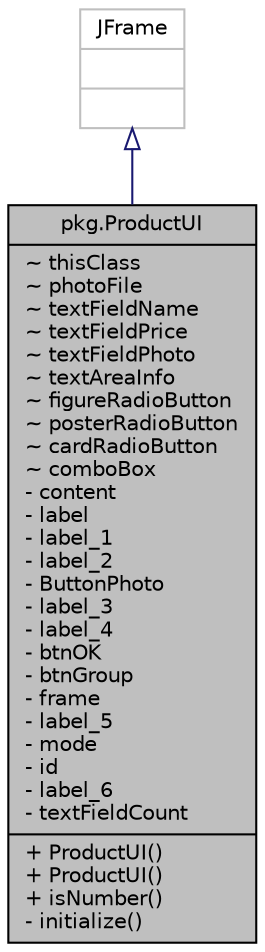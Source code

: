 digraph "pkg.ProductUI"
{
  edge [fontname="Helvetica",fontsize="10",labelfontname="Helvetica",labelfontsize="10"];
  node [fontname="Helvetica",fontsize="10",shape=record];
  Node1 [label="{pkg.ProductUI\n|~ thisClass\l~ photoFile\l~ textFieldName\l~ textFieldPrice\l~ textFieldPhoto\l~ textAreaInfo\l~ figureRadioButton\l~ posterRadioButton\l~ cardRadioButton\l~ comboBox\l- content\l- label\l- label_1\l- label_2\l- ButtonPhoto\l- label_3\l- label_4\l- btnOK\l- btnGroup\l- frame\l- label_5\l- mode\l- id\l- label_6\l- textFieldCount\l|+ ProductUI()\l+ ProductUI()\l+ isNumber()\l- initialize()\l}",height=0.2,width=0.4,color="black", fillcolor="grey75", style="filled", fontcolor="black"];
  Node2 -> Node1 [dir="back",color="midnightblue",fontsize="10",style="solid",arrowtail="onormal",fontname="Helvetica"];
  Node2 [label="{JFrame\n||}",height=0.2,width=0.4,color="grey75", fillcolor="white", style="filled"];
}
